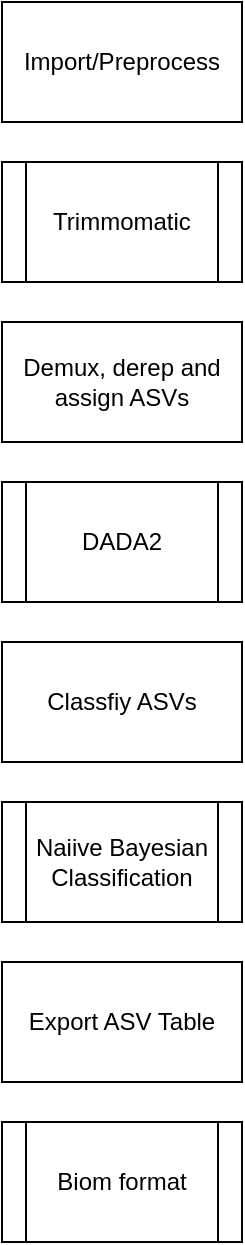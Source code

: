 <mxfile version="12.3.3" type="github" pages="1"><diagram id="aIfodTEEhpYNLTLujZq8" name="Page-1"><mxGraphModel dx="701" dy="753" grid="1" gridSize="10" guides="1" tooltips="1" connect="1" arrows="1" fold="1" page="1" pageScale="1" pageWidth="850" pageHeight="1100" math="0" shadow="0"><root><mxCell id="0"/><mxCell id="1" parent="0"/><mxCell id="z1Qga7K4hBXqa47U3bRo-19" value="Import/Preprocess" style="rounded=0;whiteSpace=wrap;html=1;" vertex="1" parent="1"><mxGeometry x="20" y="20" width="120" height="60" as="geometry"/></mxCell><mxCell id="z1Qga7K4hBXqa47U3bRo-21" value="Trimmomatic" style="shape=process;whiteSpace=wrap;html=1;backgroundOutline=1;" vertex="1" parent="1"><mxGeometry x="20" y="100" width="120" height="60" as="geometry"/></mxCell><mxCell id="z1Qga7K4hBXqa47U3bRo-22" value="Demux, derep and assign ASVs" style="rounded=0;whiteSpace=wrap;html=1;" vertex="1" parent="1"><mxGeometry x="20" y="180" width="120" height="60" as="geometry"/></mxCell><mxCell id="z1Qga7K4hBXqa47U3bRo-24" value="DADA2" style="shape=process;whiteSpace=wrap;html=1;backgroundOutline=1;" vertex="1" parent="1"><mxGeometry x="20" y="260" width="120" height="60" as="geometry"/></mxCell><mxCell id="z1Qga7K4hBXqa47U3bRo-25" value="Classfiy ASVs" style="rounded=0;whiteSpace=wrap;html=1;" vertex="1" parent="1"><mxGeometry x="20" y="340" width="120" height="60" as="geometry"/></mxCell><mxCell id="z1Qga7K4hBXqa47U3bRo-26" value="Naiive Bayesian Classification" style="shape=process;whiteSpace=wrap;html=1;backgroundOutline=1;" vertex="1" parent="1"><mxGeometry x="20" y="420" width="120" height="60" as="geometry"/></mxCell><mxCell id="z1Qga7K4hBXqa47U3bRo-27" value="Export ASV Table" style="rounded=0;whiteSpace=wrap;html=1;" vertex="1" parent="1"><mxGeometry x="20" y="500" width="120" height="60" as="geometry"/></mxCell><mxCell id="z1Qga7K4hBXqa47U3bRo-28" value="Biom format" style="shape=process;whiteSpace=wrap;html=1;backgroundOutline=1;" vertex="1" parent="1"><mxGeometry x="20" y="580" width="120" height="60" as="geometry"/></mxCell></root></mxGraphModel></diagram></mxfile>